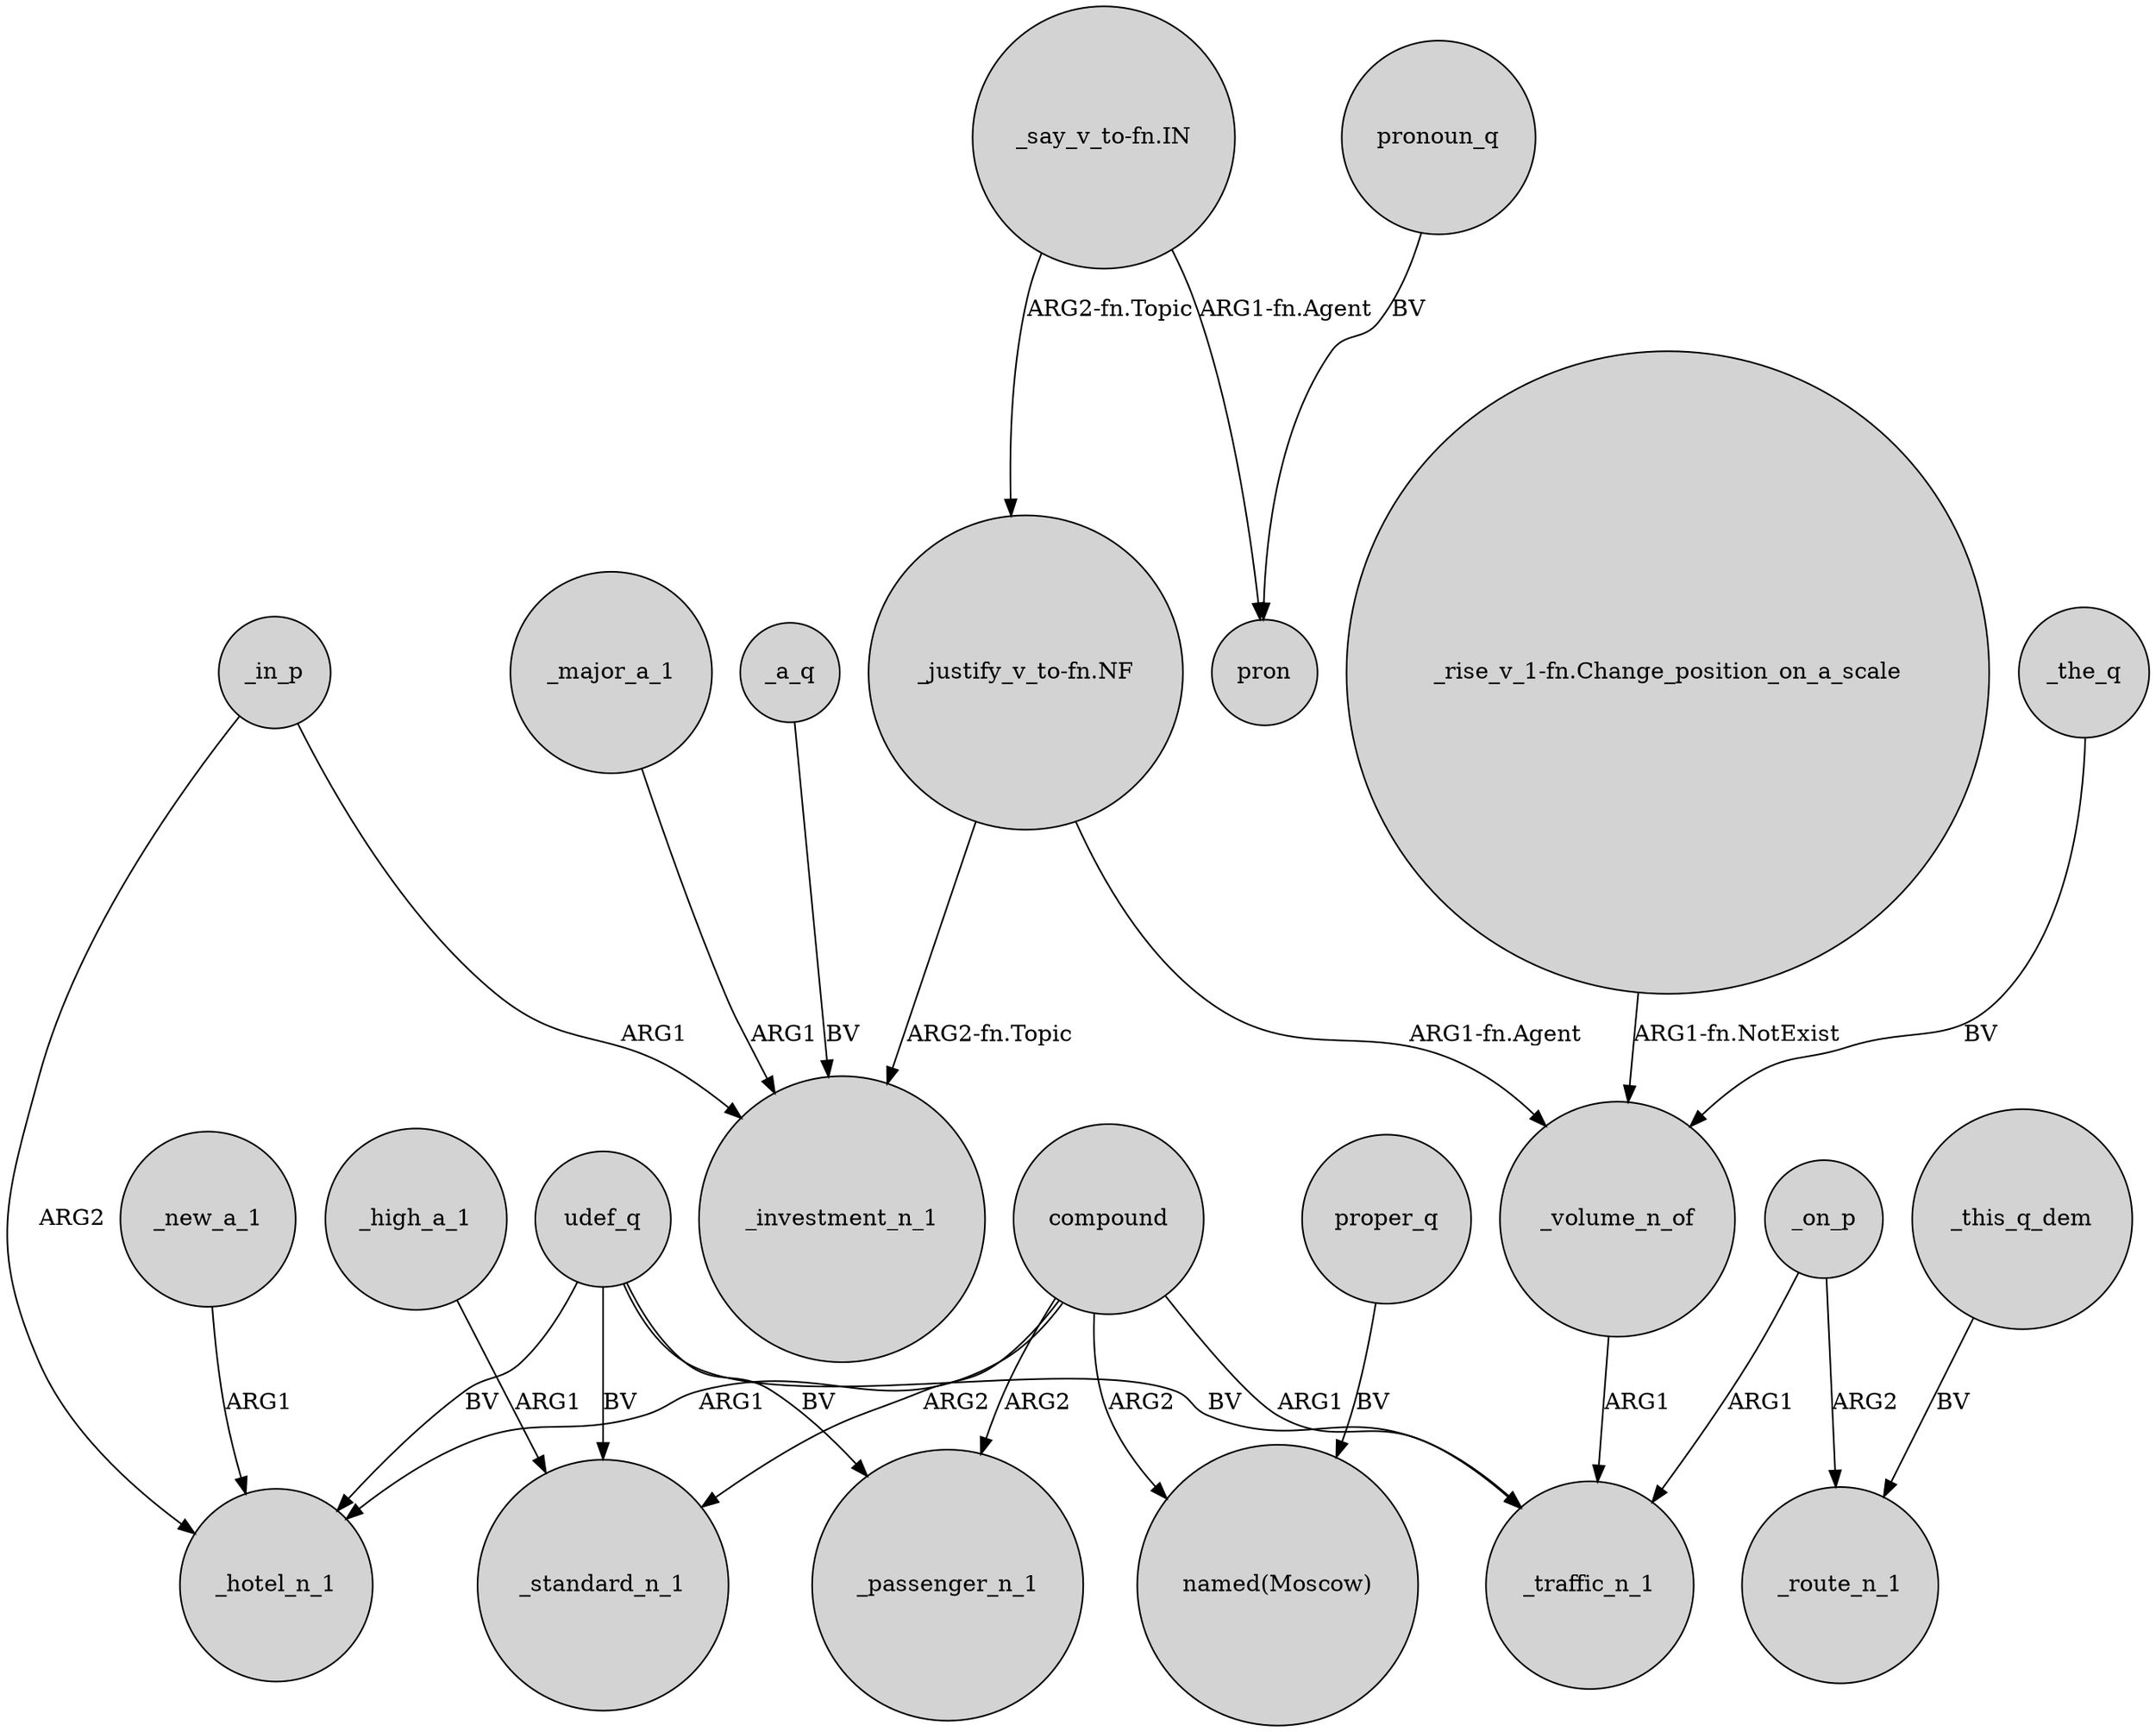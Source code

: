 digraph {
	node [shape=circle style=filled]
	compound -> _passenger_n_1 [label=ARG2]
	proper_q -> "named(Moscow)" [label=BV]
	_in_p -> _hotel_n_1 [label=ARG2]
	_high_a_1 -> _standard_n_1 [label=ARG1]
	_on_p -> _route_n_1 [label=ARG2]
	_on_p -> _traffic_n_1 [label=ARG1]
	_the_q -> _volume_n_of [label=BV]
	udef_q -> _passenger_n_1 [label=BV]
	pronoun_q -> pron [label=BV]
	"_say_v_to-fn.IN" -> "_justify_v_to-fn.NF" [label="ARG2-fn.Topic"]
	compound -> _hotel_n_1 [label=ARG1]
	_a_q -> _investment_n_1 [label=BV]
	"_rise_v_1-fn.Change_position_on_a_scale" -> _volume_n_of [label="ARG1-fn.NotExist"]
	"_justify_v_to-fn.NF" -> _volume_n_of [label="ARG1-fn.Agent"]
	compound -> _standard_n_1 [label=ARG2]
	compound -> _traffic_n_1 [label=ARG1]
	"_justify_v_to-fn.NF" -> _investment_n_1 [label="ARG2-fn.Topic"]
	"_say_v_to-fn.IN" -> pron [label="ARG1-fn.Agent"]
	_new_a_1 -> _hotel_n_1 [label=ARG1]
	_volume_n_of -> _traffic_n_1 [label=ARG1]
	compound -> "named(Moscow)" [label=ARG2]
	_major_a_1 -> _investment_n_1 [label=ARG1]
	udef_q -> _traffic_n_1 [label=BV]
	_this_q_dem -> _route_n_1 [label=BV]
	udef_q -> _standard_n_1 [label=BV]
	_in_p -> _investment_n_1 [label=ARG1]
	udef_q -> _hotel_n_1 [label=BV]
}
